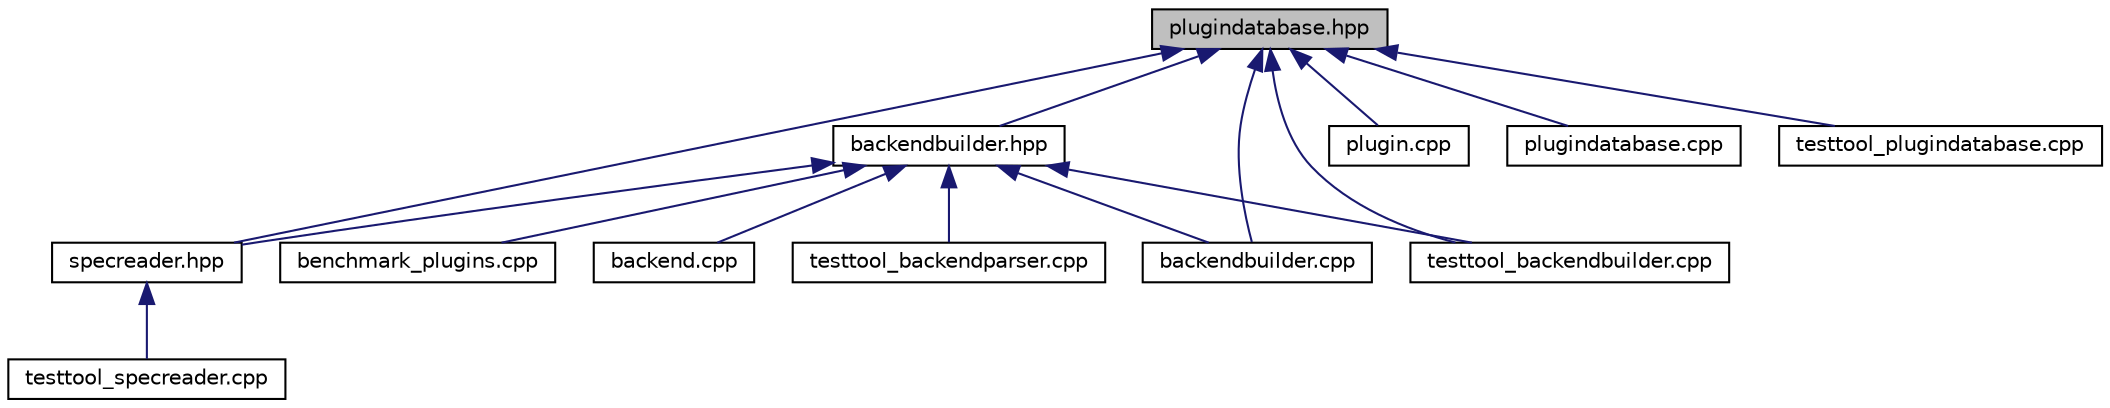 digraph "plugindatabase.hpp"
{
  edge [fontname="Helvetica",fontsize="10",labelfontname="Helvetica",labelfontsize="10"];
  node [fontname="Helvetica",fontsize="10",shape=record];
  Node23 [label="plugindatabase.hpp",height=0.2,width=0.4,color="black", fillcolor="grey75", style="filled", fontcolor="black"];
  Node23 -> Node24 [dir="back",color="midnightblue",fontsize="10",style="solid"];
  Node24 [label="backendbuilder.hpp",height=0.2,width=0.4,color="black", fillcolor="white", style="filled",URL="$backendbuilder_8hpp.html",tooltip="Implements a way to build backends. "];
  Node24 -> Node25 [dir="back",color="midnightblue",fontsize="10",style="solid"];
  Node25 [label="benchmark_plugins.cpp",height=0.2,width=0.4,color="black", fillcolor="white", style="filled",URL="$benchmark__plugins_8cpp.html",tooltip="benchmark for getenv "];
  Node24 -> Node26 [dir="back",color="midnightblue",fontsize="10",style="solid"];
  Node26 [label="backend.cpp",height=0.2,width=0.4,color="black", fillcolor="white", style="filled",URL="$examples_2backend_8cpp.html"];
  Node24 -> Node27 [dir="back",color="midnightblue",fontsize="10",style="solid"];
  Node27 [label="specreader.hpp",height=0.2,width=0.4,color="black", fillcolor="white", style="filled",URL="$specreader_8hpp.html",tooltip="Implements a way to read spec for mounting purposes. "];
  Node27 -> Node28 [dir="back",color="midnightblue",fontsize="10",style="solid"];
  Node28 [label="testtool_specreader.cpp",height=0.2,width=0.4,color="black", fillcolor="white", style="filled",URL="$testtool__specreader_8cpp.html",tooltip="Tests for the spec readerclass. "];
  Node24 -> Node29 [dir="back",color="midnightblue",fontsize="10",style="solid"];
  Node29 [label="backendbuilder.cpp",height=0.2,width=0.4,color="black", fillcolor="white", style="filled",URL="$backendbuilder_8cpp.html",tooltip="Implementation of backend builder. "];
  Node24 -> Node30 [dir="back",color="midnightblue",fontsize="10",style="solid"];
  Node30 [label="testtool_backendbuilder.cpp",height=0.2,width=0.4,color="black", fillcolor="white", style="filled",URL="$testtool__backendbuilder_8cpp.html",tooltip="Tests for the Backend builder class. "];
  Node24 -> Node31 [dir="back",color="midnightblue",fontsize="10",style="solid"];
  Node31 [label="testtool_backendparser.cpp",height=0.2,width=0.4,color="black", fillcolor="white", style="filled",URL="$testtool__backendparser_8cpp.html",tooltip="Tests for the Backend parser class. "];
  Node23 -> Node27 [dir="back",color="midnightblue",fontsize="10",style="solid"];
  Node23 -> Node29 [dir="back",color="midnightblue",fontsize="10",style="solid"];
  Node23 -> Node32 [dir="back",color="midnightblue",fontsize="10",style="solid"];
  Node32 [label="plugin.cpp",height=0.2,width=0.4,color="black", fillcolor="white", style="filled",URL="$plugin_8cpp.html",tooltip="Implementation of plugin. "];
  Node23 -> Node33 [dir="back",color="midnightblue",fontsize="10",style="solid"];
  Node33 [label="plugindatabase.cpp",height=0.2,width=0.4,color="black", fillcolor="white", style="filled",URL="$plugindatabase_8cpp.html",tooltip="Implementation of PluginDatabase(s) "];
  Node23 -> Node30 [dir="back",color="midnightblue",fontsize="10",style="solid"];
  Node23 -> Node34 [dir="back",color="midnightblue",fontsize="10",style="solid"];
  Node34 [label="testtool_plugindatabase.cpp",height=0.2,width=0.4,color="black", fillcolor="white", style="filled",URL="$testtool__plugindatabase_8cpp.html",tooltip="Tests for the plugindatabase class and implementations of it. "];
}
